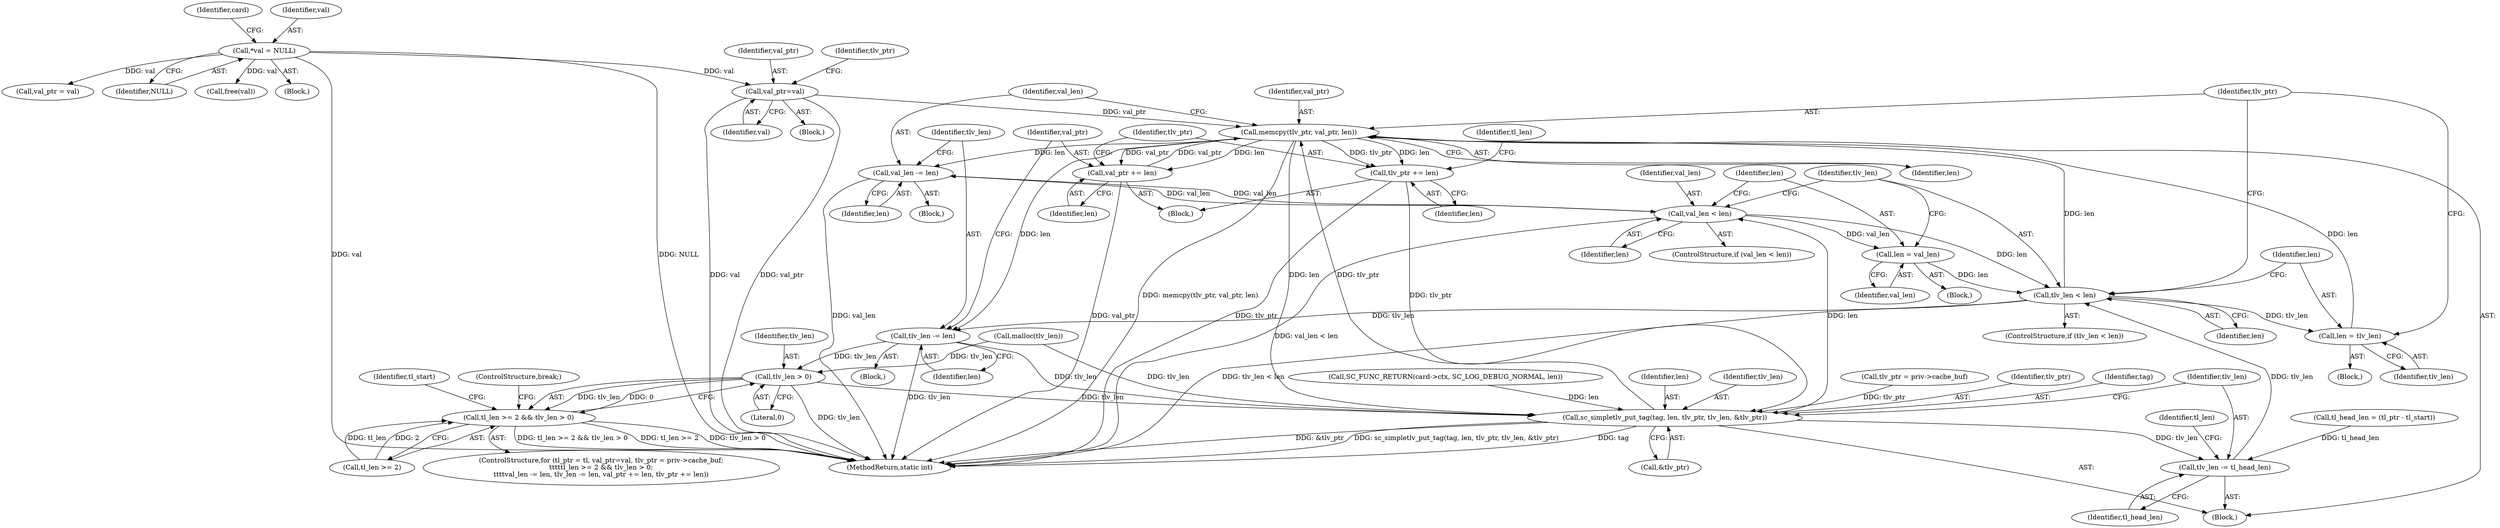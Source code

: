 digraph "0_OpenSC_8fe377e93b4b56060e5bbfb6f3142ceaeca744fa_3@pointer" {
"1000309" [label="(Call,val_ptr=val)"];
"1000131" [label="(Call,*val = NULL)"];
"1000389" [label="(Call,memcpy(tlv_ptr, val_ptr, len))"];
"1000325" [label="(Call,val_len -= len)"];
"1000374" [label="(Call,val_len < len)"];
"1000378" [label="(Call,len = val_len)"];
"1000382" [label="(Call,tlv_len < len)"];
"1000329" [label="(Call,tlv_len -= len)"];
"1000321" [label="(Call,tlv_len > 0)"];
"1000317" [label="(Call,tl_len >= 2 && tlv_len > 0)"];
"1000360" [label="(Call,sc_simpletlv_put_tag(tag, len, tlv_ptr, tlv_len, &tlv_ptr))"];
"1000367" [label="(Call,tlv_len -= tl_head_len)"];
"1000386" [label="(Call,len = tlv_len)"];
"1000333" [label="(Call,val_ptr += len)"];
"1000336" [label="(Call,tlv_ptr += len)"];
"1000326" [label="(Identifier,val_len)"];
"1000389" [label="(Call,memcpy(tlv_ptr, val_ptr, len))"];
"1000386" [label="(Call,len = tlv_len)"];
"1000322" [label="(Identifier,tlv_len)"];
"1000331" [label="(Identifier,len)"];
"1000321" [label="(Call,tlv_len > 0)"];
"1000625" [label="(Call,free(val))"];
"1000365" [label="(Call,&tlv_ptr)"];
"1000116" [label="(Block,)"];
"1000333" [label="(Call,val_ptr += len)"];
"1000379" [label="(Identifier,len)"];
"1000384" [label="(Identifier,len)"];
"1000334" [label="(Identifier,val_ptr)"];
"1000360" [label="(Call,sc_simpletlv_put_tag(tag, len, tlv_ptr, tlv_len, &tlv_ptr))"];
"1000303" [label="(ControlStructure,for (tl_ptr = tl, val_ptr=val, tlv_ptr = priv->cache_buf;\n\t\t\t\ttl_len >= 2 && tlv_len > 0;\n\t\t\t\tval_len -= len, tlv_len -= len, val_ptr += len, tlv_ptr += len))"];
"1000318" [label="(Call,tl_len >= 2)"];
"1000309" [label="(Call,val_ptr=val)"];
"1000375" [label="(Identifier,val_len)"];
"1000362" [label="(Identifier,len)"];
"1000367" [label="(Call,tlv_len -= tl_head_len)"];
"1000133" [label="(Identifier,NULL)"];
"1000364" [label="(Identifier,tlv_len)"];
"1000131" [label="(Call,*val = NULL)"];
"1000380" [label="(Identifier,val_len)"];
"1000285" [label="(Call,malloc(tlv_len))"];
"1000391" [label="(Identifier,val_ptr)"];
"1000377" [label="(Block,)"];
"1000368" [label="(Identifier,tlv_len)"];
"1000374" [label="(Call,val_len < len)"];
"1000312" [label="(Call,tlv_ptr = priv->cache_buf)"];
"1000417" [label="(Call,val_ptr = val)"];
"1000378" [label="(Call,len = val_len)"];
"1000319" [label="(Identifier,tl_len)"];
"1000323" [label="(Literal,0)"];
"1000308" [label="(Block,)"];
"1000390" [label="(Identifier,tlv_ptr)"];
"1000317" [label="(Call,tl_len >= 2 && tlv_len > 0)"];
"1000355" [label="(Call,tl_head_len = (tl_ptr - tl_start))"];
"1000382" [label="(Call,tlv_len < len)"];
"1000311" [label="(Identifier,val)"];
"1000363" [label="(Identifier,tlv_ptr)"];
"1000313" [label="(Identifier,tlv_ptr)"];
"1000385" [label="(Block,)"];
"1000369" [label="(Identifier,tl_head_len)"];
"1000310" [label="(Identifier,val_ptr)"];
"1000373" [label="(ControlStructure,if (val_len < len))"];
"1000335" [label="(Identifier,len)"];
"1000633" [label="(MethodReturn,static int)"];
"1000328" [label="(Block,)"];
"1000361" [label="(Identifier,tag)"];
"1000376" [label="(Identifier,len)"];
"1000339" [label="(Block,)"];
"1000337" [label="(Identifier,tlv_ptr)"];
"1000388" [label="(Identifier,tlv_len)"];
"1000332" [label="(Block,)"];
"1000392" [label="(Identifier,len)"];
"1000371" [label="(Identifier,tl_len)"];
"1000149" [label="(Identifier,card)"];
"1000330" [label="(Identifier,tlv_len)"];
"1000196" [label="(Call,SC_FUNC_RETURN(card->ctx, SC_LOG_DEBUG_NORMAL, len))"];
"1000324" [label="(Block,)"];
"1000336" [label="(Call,tlv_ptr += len)"];
"1000387" [label="(Identifier,len)"];
"1000327" [label="(Identifier,len)"];
"1000329" [label="(Call,tlv_len -= len)"];
"1000338" [label="(Identifier,len)"];
"1000381" [label="(ControlStructure,if (tlv_len < len))"];
"1000341" [label="(Identifier,tl_start)"];
"1000393" [label="(ControlStructure,break;)"];
"1000383" [label="(Identifier,tlv_len)"];
"1000132" [label="(Identifier,val)"];
"1000325" [label="(Call,val_len -= len)"];
"1000309" -> "1000308"  [label="AST: "];
"1000309" -> "1000311"  [label="CFG: "];
"1000310" -> "1000309"  [label="AST: "];
"1000311" -> "1000309"  [label="AST: "];
"1000313" -> "1000309"  [label="CFG: "];
"1000309" -> "1000633"  [label="DDG: val_ptr"];
"1000309" -> "1000633"  [label="DDG: val"];
"1000131" -> "1000309"  [label="DDG: val"];
"1000309" -> "1000389"  [label="DDG: val_ptr"];
"1000131" -> "1000116"  [label="AST: "];
"1000131" -> "1000133"  [label="CFG: "];
"1000132" -> "1000131"  [label="AST: "];
"1000133" -> "1000131"  [label="AST: "];
"1000149" -> "1000131"  [label="CFG: "];
"1000131" -> "1000633"  [label="DDG: val"];
"1000131" -> "1000633"  [label="DDG: NULL"];
"1000131" -> "1000417"  [label="DDG: val"];
"1000131" -> "1000625"  [label="DDG: val"];
"1000389" -> "1000339"  [label="AST: "];
"1000389" -> "1000392"  [label="CFG: "];
"1000390" -> "1000389"  [label="AST: "];
"1000391" -> "1000389"  [label="AST: "];
"1000392" -> "1000389"  [label="AST: "];
"1000326" -> "1000389"  [label="CFG: "];
"1000389" -> "1000633"  [label="DDG: memcpy(tlv_ptr, val_ptr, len)"];
"1000389" -> "1000325"  [label="DDG: len"];
"1000389" -> "1000329"  [label="DDG: len"];
"1000389" -> "1000333"  [label="DDG: len"];
"1000389" -> "1000333"  [label="DDG: val_ptr"];
"1000389" -> "1000336"  [label="DDG: len"];
"1000389" -> "1000336"  [label="DDG: tlv_ptr"];
"1000389" -> "1000360"  [label="DDG: len"];
"1000360" -> "1000389"  [label="DDG: tlv_ptr"];
"1000333" -> "1000389"  [label="DDG: val_ptr"];
"1000382" -> "1000389"  [label="DDG: len"];
"1000386" -> "1000389"  [label="DDG: len"];
"1000325" -> "1000324"  [label="AST: "];
"1000325" -> "1000327"  [label="CFG: "];
"1000326" -> "1000325"  [label="AST: "];
"1000327" -> "1000325"  [label="AST: "];
"1000330" -> "1000325"  [label="CFG: "];
"1000325" -> "1000633"  [label="DDG: val_len"];
"1000374" -> "1000325"  [label="DDG: val_len"];
"1000325" -> "1000374"  [label="DDG: val_len"];
"1000374" -> "1000373"  [label="AST: "];
"1000374" -> "1000376"  [label="CFG: "];
"1000375" -> "1000374"  [label="AST: "];
"1000376" -> "1000374"  [label="AST: "];
"1000379" -> "1000374"  [label="CFG: "];
"1000383" -> "1000374"  [label="CFG: "];
"1000374" -> "1000633"  [label="DDG: val_len < len"];
"1000360" -> "1000374"  [label="DDG: len"];
"1000374" -> "1000378"  [label="DDG: val_len"];
"1000374" -> "1000382"  [label="DDG: len"];
"1000378" -> "1000377"  [label="AST: "];
"1000378" -> "1000380"  [label="CFG: "];
"1000379" -> "1000378"  [label="AST: "];
"1000380" -> "1000378"  [label="AST: "];
"1000383" -> "1000378"  [label="CFG: "];
"1000378" -> "1000382"  [label="DDG: len"];
"1000382" -> "1000381"  [label="AST: "];
"1000382" -> "1000384"  [label="CFG: "];
"1000383" -> "1000382"  [label="AST: "];
"1000384" -> "1000382"  [label="AST: "];
"1000387" -> "1000382"  [label="CFG: "];
"1000390" -> "1000382"  [label="CFG: "];
"1000382" -> "1000633"  [label="DDG: tlv_len < len"];
"1000382" -> "1000329"  [label="DDG: tlv_len"];
"1000367" -> "1000382"  [label="DDG: tlv_len"];
"1000382" -> "1000386"  [label="DDG: tlv_len"];
"1000329" -> "1000328"  [label="AST: "];
"1000329" -> "1000331"  [label="CFG: "];
"1000330" -> "1000329"  [label="AST: "];
"1000331" -> "1000329"  [label="AST: "];
"1000334" -> "1000329"  [label="CFG: "];
"1000329" -> "1000633"  [label="DDG: tlv_len"];
"1000329" -> "1000321"  [label="DDG: tlv_len"];
"1000329" -> "1000360"  [label="DDG: tlv_len"];
"1000321" -> "1000317"  [label="AST: "];
"1000321" -> "1000323"  [label="CFG: "];
"1000322" -> "1000321"  [label="AST: "];
"1000323" -> "1000321"  [label="AST: "];
"1000317" -> "1000321"  [label="CFG: "];
"1000321" -> "1000633"  [label="DDG: tlv_len"];
"1000321" -> "1000317"  [label="DDG: tlv_len"];
"1000321" -> "1000317"  [label="DDG: 0"];
"1000285" -> "1000321"  [label="DDG: tlv_len"];
"1000321" -> "1000360"  [label="DDG: tlv_len"];
"1000317" -> "1000303"  [label="AST: "];
"1000317" -> "1000318"  [label="CFG: "];
"1000318" -> "1000317"  [label="AST: "];
"1000341" -> "1000317"  [label="CFG: "];
"1000393" -> "1000317"  [label="CFG: "];
"1000317" -> "1000633"  [label="DDG: tl_len >= 2"];
"1000317" -> "1000633"  [label="DDG: tlv_len > 0"];
"1000317" -> "1000633"  [label="DDG: tl_len >= 2 && tlv_len > 0"];
"1000318" -> "1000317"  [label="DDG: tl_len"];
"1000318" -> "1000317"  [label="DDG: 2"];
"1000360" -> "1000339"  [label="AST: "];
"1000360" -> "1000365"  [label="CFG: "];
"1000361" -> "1000360"  [label="AST: "];
"1000362" -> "1000360"  [label="AST: "];
"1000363" -> "1000360"  [label="AST: "];
"1000364" -> "1000360"  [label="AST: "];
"1000365" -> "1000360"  [label="AST: "];
"1000368" -> "1000360"  [label="CFG: "];
"1000360" -> "1000633"  [label="DDG: &tlv_ptr"];
"1000360" -> "1000633"  [label="DDG: tag"];
"1000360" -> "1000633"  [label="DDG: sc_simpletlv_put_tag(tag, len, tlv_ptr, tlv_len, &tlv_ptr)"];
"1000196" -> "1000360"  [label="DDG: len"];
"1000312" -> "1000360"  [label="DDG: tlv_ptr"];
"1000336" -> "1000360"  [label="DDG: tlv_ptr"];
"1000285" -> "1000360"  [label="DDG: tlv_len"];
"1000360" -> "1000367"  [label="DDG: tlv_len"];
"1000367" -> "1000339"  [label="AST: "];
"1000367" -> "1000369"  [label="CFG: "];
"1000368" -> "1000367"  [label="AST: "];
"1000369" -> "1000367"  [label="AST: "];
"1000371" -> "1000367"  [label="CFG: "];
"1000355" -> "1000367"  [label="DDG: tl_head_len"];
"1000386" -> "1000385"  [label="AST: "];
"1000386" -> "1000388"  [label="CFG: "];
"1000387" -> "1000386"  [label="AST: "];
"1000388" -> "1000386"  [label="AST: "];
"1000390" -> "1000386"  [label="CFG: "];
"1000333" -> "1000332"  [label="AST: "];
"1000333" -> "1000335"  [label="CFG: "];
"1000334" -> "1000333"  [label="AST: "];
"1000335" -> "1000333"  [label="AST: "];
"1000337" -> "1000333"  [label="CFG: "];
"1000333" -> "1000633"  [label="DDG: val_ptr"];
"1000336" -> "1000332"  [label="AST: "];
"1000336" -> "1000338"  [label="CFG: "];
"1000337" -> "1000336"  [label="AST: "];
"1000338" -> "1000336"  [label="AST: "];
"1000319" -> "1000336"  [label="CFG: "];
"1000336" -> "1000633"  [label="DDG: tlv_ptr"];
}
